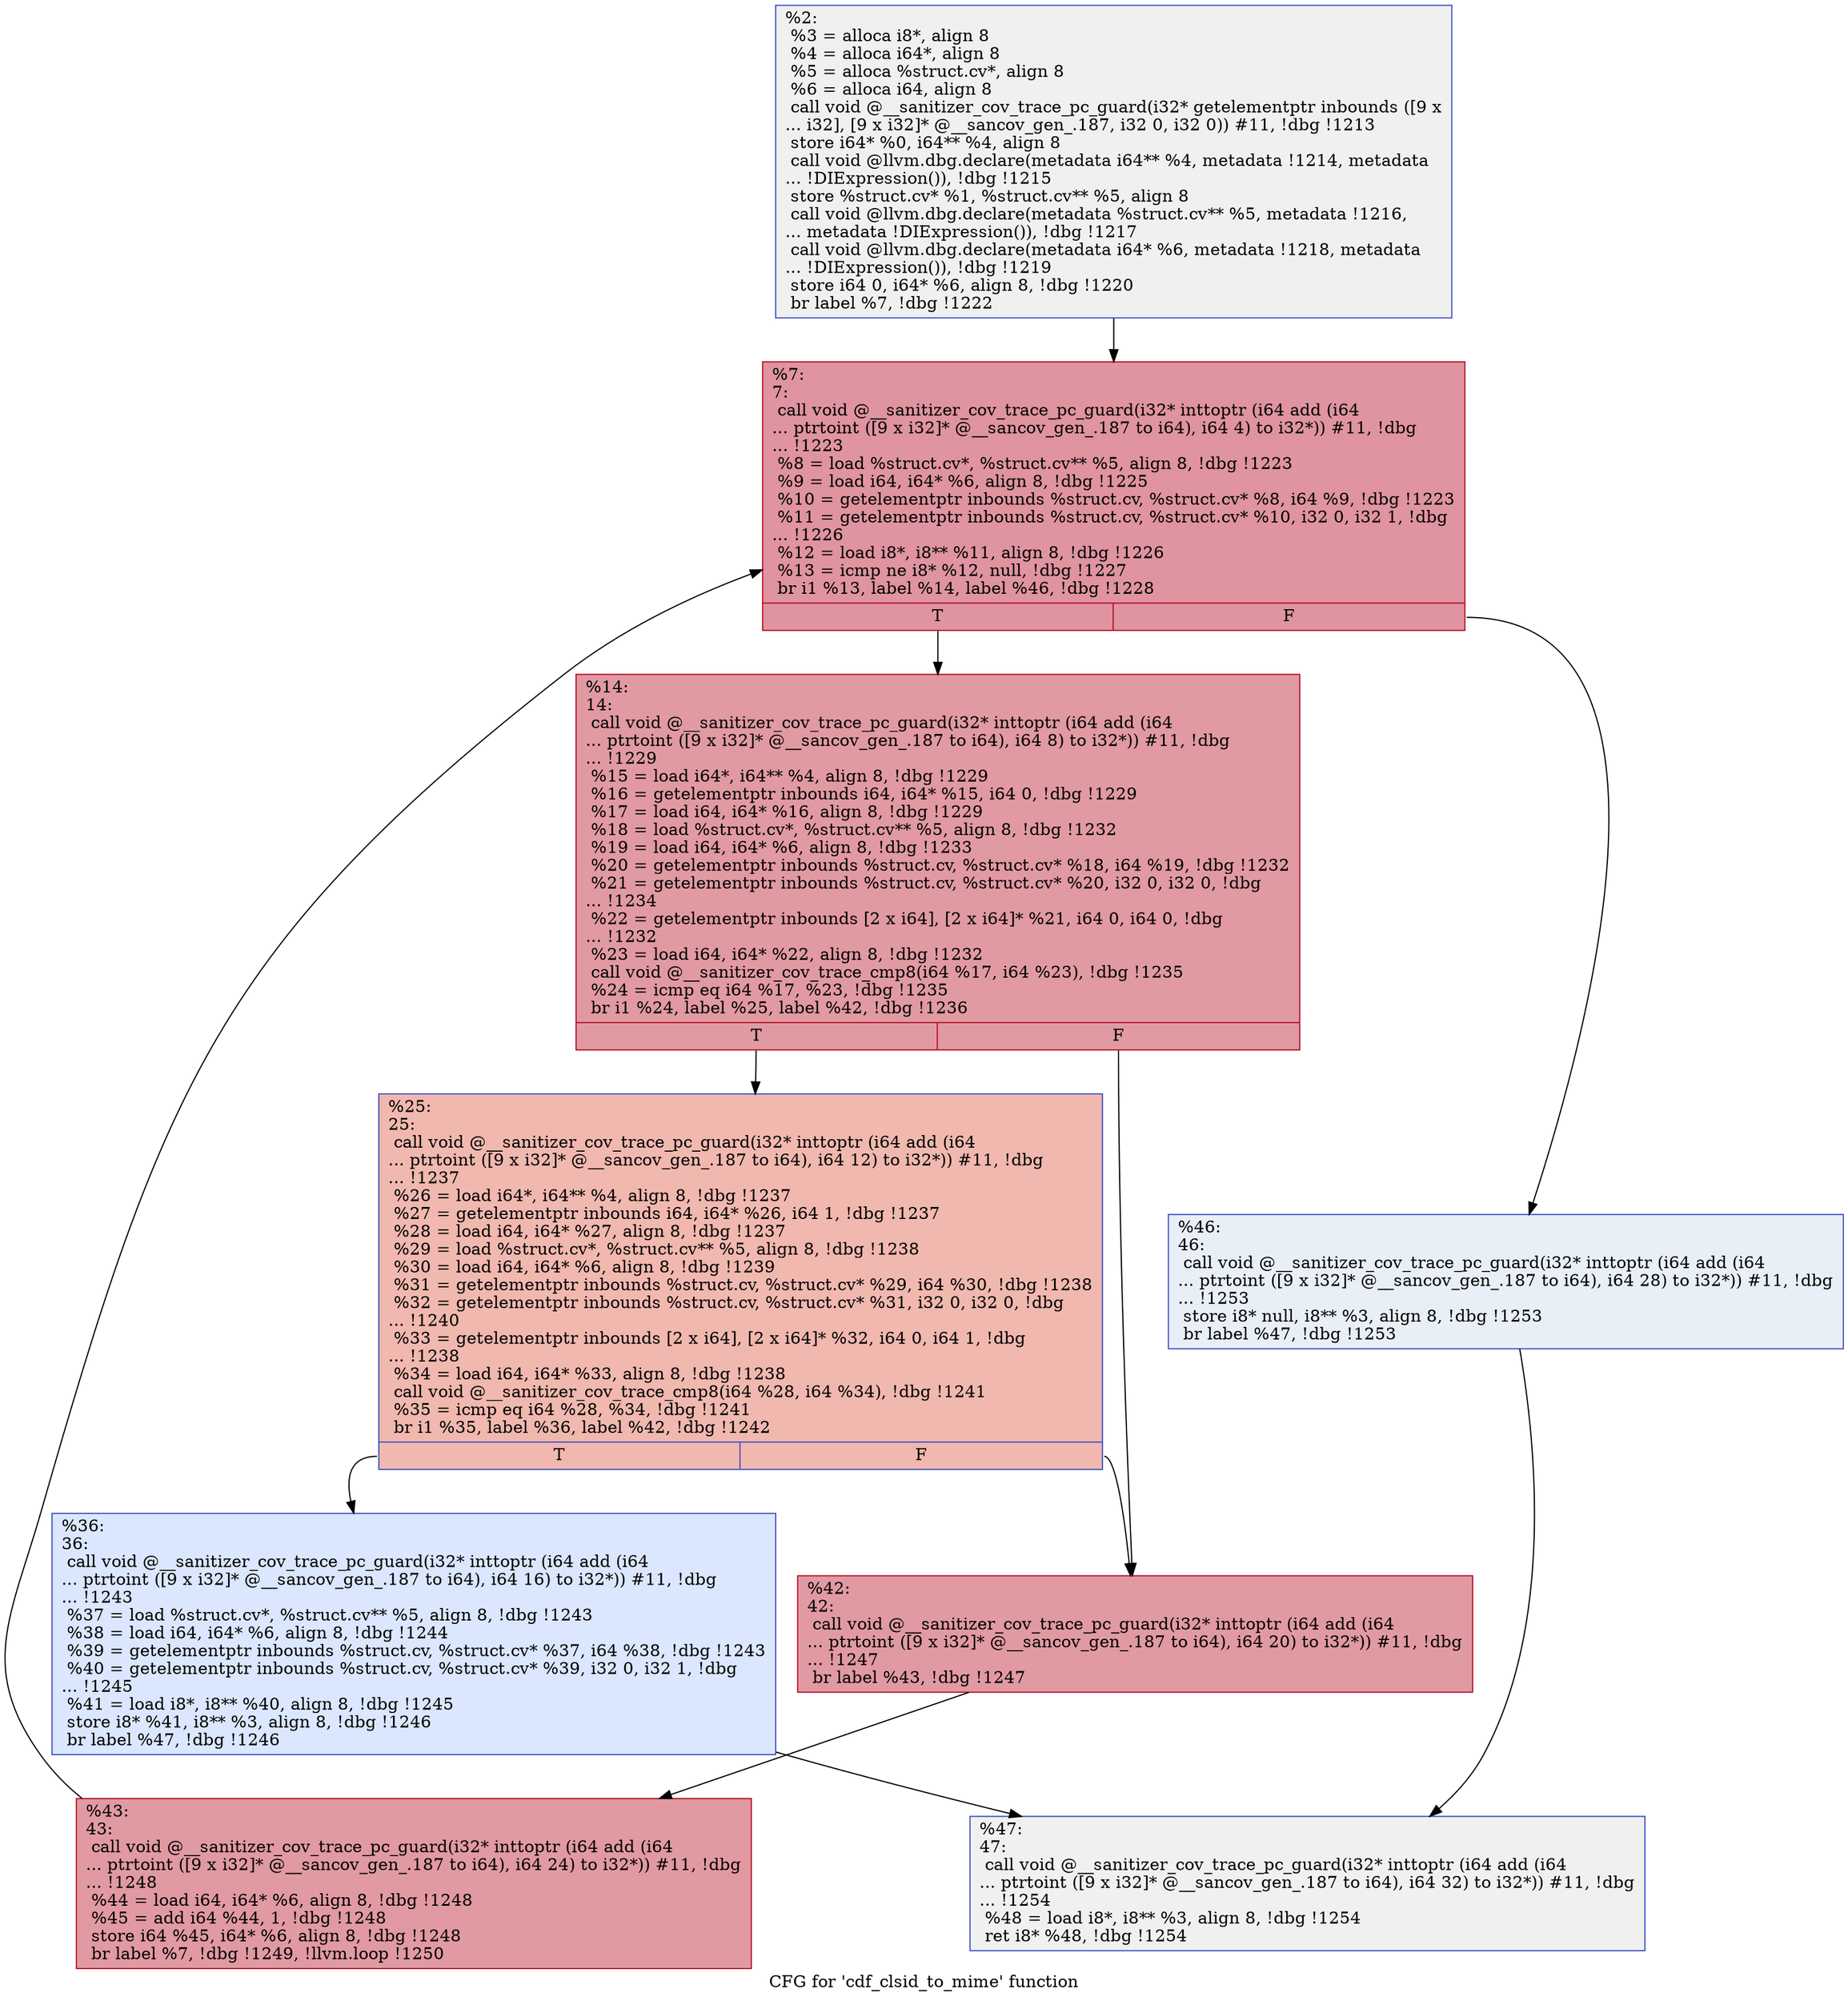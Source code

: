 digraph "CFG for 'cdf_clsid_to_mime' function" {
	label="CFG for 'cdf_clsid_to_mime' function";

	Node0x559c5cc066f0 [shape=record,color="#3d50c3ff", style=filled, fillcolor="#dedcdb70",label="{%2:\l  %3 = alloca i8*, align 8\l  %4 = alloca i64*, align 8\l  %5 = alloca %struct.cv*, align 8\l  %6 = alloca i64, align 8\l  call void @__sanitizer_cov_trace_pc_guard(i32* getelementptr inbounds ([9 x\l... i32], [9 x i32]* @__sancov_gen_.187, i32 0, i32 0)) #11, !dbg !1213\l  store i64* %0, i64** %4, align 8\l  call void @llvm.dbg.declare(metadata i64** %4, metadata !1214, metadata\l... !DIExpression()), !dbg !1215\l  store %struct.cv* %1, %struct.cv** %5, align 8\l  call void @llvm.dbg.declare(metadata %struct.cv** %5, metadata !1216,\l... metadata !DIExpression()), !dbg !1217\l  call void @llvm.dbg.declare(metadata i64* %6, metadata !1218, metadata\l... !DIExpression()), !dbg !1219\l  store i64 0, i64* %6, align 8, !dbg !1220\l  br label %7, !dbg !1222\l}"];
	Node0x559c5cc066f0 -> Node0x559c5cc06740;
	Node0x559c5cc06740 [shape=record,color="#b70d28ff", style=filled, fillcolor="#b70d2870",label="{%7:\l7:                                                \l  call void @__sanitizer_cov_trace_pc_guard(i32* inttoptr (i64 add (i64\l... ptrtoint ([9 x i32]* @__sancov_gen_.187 to i64), i64 4) to i32*)) #11, !dbg\l... !1223\l  %8 = load %struct.cv*, %struct.cv** %5, align 8, !dbg !1223\l  %9 = load i64, i64* %6, align 8, !dbg !1225\l  %10 = getelementptr inbounds %struct.cv, %struct.cv* %8, i64 %9, !dbg !1223\l  %11 = getelementptr inbounds %struct.cv, %struct.cv* %10, i32 0, i32 1, !dbg\l... !1226\l  %12 = load i8*, i8** %11, align 8, !dbg !1226\l  %13 = icmp ne i8* %12, null, !dbg !1227\l  br i1 %13, label %14, label %46, !dbg !1228\l|{<s0>T|<s1>F}}"];
	Node0x559c5cc06740:s0 -> Node0x559c5cc06790;
	Node0x559c5cc06740:s1 -> Node0x559c5cc06920;
	Node0x559c5cc06790 [shape=record,color="#b70d28ff", style=filled, fillcolor="#bb1b2c70",label="{%14:\l14:                                               \l  call void @__sanitizer_cov_trace_pc_guard(i32* inttoptr (i64 add (i64\l... ptrtoint ([9 x i32]* @__sancov_gen_.187 to i64), i64 8) to i32*)) #11, !dbg\l... !1229\l  %15 = load i64*, i64** %4, align 8, !dbg !1229\l  %16 = getelementptr inbounds i64, i64* %15, i64 0, !dbg !1229\l  %17 = load i64, i64* %16, align 8, !dbg !1229\l  %18 = load %struct.cv*, %struct.cv** %5, align 8, !dbg !1232\l  %19 = load i64, i64* %6, align 8, !dbg !1233\l  %20 = getelementptr inbounds %struct.cv, %struct.cv* %18, i64 %19, !dbg !1232\l  %21 = getelementptr inbounds %struct.cv, %struct.cv* %20, i32 0, i32 0, !dbg\l... !1234\l  %22 = getelementptr inbounds [2 x i64], [2 x i64]* %21, i64 0, i64 0, !dbg\l... !1232\l  %23 = load i64, i64* %22, align 8, !dbg !1232\l  call void @__sanitizer_cov_trace_cmp8(i64 %17, i64 %23), !dbg !1235\l  %24 = icmp eq i64 %17, %23, !dbg !1235\l  br i1 %24, label %25, label %42, !dbg !1236\l|{<s0>T|<s1>F}}"];
	Node0x559c5cc06790:s0 -> Node0x559c5cc067e0;
	Node0x559c5cc06790:s1 -> Node0x559c5cc06880;
	Node0x559c5cc067e0 [shape=record,color="#3d50c3ff", style=filled, fillcolor="#dc5d4a70",label="{%25:\l25:                                               \l  call void @__sanitizer_cov_trace_pc_guard(i32* inttoptr (i64 add (i64\l... ptrtoint ([9 x i32]* @__sancov_gen_.187 to i64), i64 12) to i32*)) #11, !dbg\l... !1237\l  %26 = load i64*, i64** %4, align 8, !dbg !1237\l  %27 = getelementptr inbounds i64, i64* %26, i64 1, !dbg !1237\l  %28 = load i64, i64* %27, align 8, !dbg !1237\l  %29 = load %struct.cv*, %struct.cv** %5, align 8, !dbg !1238\l  %30 = load i64, i64* %6, align 8, !dbg !1239\l  %31 = getelementptr inbounds %struct.cv, %struct.cv* %29, i64 %30, !dbg !1238\l  %32 = getelementptr inbounds %struct.cv, %struct.cv* %31, i32 0, i32 0, !dbg\l... !1240\l  %33 = getelementptr inbounds [2 x i64], [2 x i64]* %32, i64 0, i64 1, !dbg\l... !1238\l  %34 = load i64, i64* %33, align 8, !dbg !1238\l  call void @__sanitizer_cov_trace_cmp8(i64 %28, i64 %34), !dbg !1241\l  %35 = icmp eq i64 %28, %34, !dbg !1241\l  br i1 %35, label %36, label %42, !dbg !1242\l|{<s0>T|<s1>F}}"];
	Node0x559c5cc067e0:s0 -> Node0x559c5cc06830;
	Node0x559c5cc067e0:s1 -> Node0x559c5cc06880;
	Node0x559c5cc06830 [shape=record,color="#3d50c3ff", style=filled, fillcolor="#abc8fd70",label="{%36:\l36:                                               \l  call void @__sanitizer_cov_trace_pc_guard(i32* inttoptr (i64 add (i64\l... ptrtoint ([9 x i32]* @__sancov_gen_.187 to i64), i64 16) to i32*)) #11, !dbg\l... !1243\l  %37 = load %struct.cv*, %struct.cv** %5, align 8, !dbg !1243\l  %38 = load i64, i64* %6, align 8, !dbg !1244\l  %39 = getelementptr inbounds %struct.cv, %struct.cv* %37, i64 %38, !dbg !1243\l  %40 = getelementptr inbounds %struct.cv, %struct.cv* %39, i32 0, i32 1, !dbg\l... !1245\l  %41 = load i8*, i8** %40, align 8, !dbg !1245\l  store i8* %41, i8** %3, align 8, !dbg !1246\l  br label %47, !dbg !1246\l}"];
	Node0x559c5cc06830 -> Node0x559c5cc06970;
	Node0x559c5cc06880 [shape=record,color="#b70d28ff", style=filled, fillcolor="#bb1b2c70",label="{%42:\l42:                                               \l  call void @__sanitizer_cov_trace_pc_guard(i32* inttoptr (i64 add (i64\l... ptrtoint ([9 x i32]* @__sancov_gen_.187 to i64), i64 20) to i32*)) #11, !dbg\l... !1247\l  br label %43, !dbg !1247\l}"];
	Node0x559c5cc06880 -> Node0x559c5cc068d0;
	Node0x559c5cc068d0 [shape=record,color="#b70d28ff", style=filled, fillcolor="#bb1b2c70",label="{%43:\l43:                                               \l  call void @__sanitizer_cov_trace_pc_guard(i32* inttoptr (i64 add (i64\l... ptrtoint ([9 x i32]* @__sancov_gen_.187 to i64), i64 24) to i32*)) #11, !dbg\l... !1248\l  %44 = load i64, i64* %6, align 8, !dbg !1248\l  %45 = add i64 %44, 1, !dbg !1248\l  store i64 %45, i64* %6, align 8, !dbg !1248\l  br label %7, !dbg !1249, !llvm.loop !1250\l}"];
	Node0x559c5cc068d0 -> Node0x559c5cc06740;
	Node0x559c5cc06920 [shape=record,color="#3d50c3ff", style=filled, fillcolor="#cedaeb70",label="{%46:\l46:                                               \l  call void @__sanitizer_cov_trace_pc_guard(i32* inttoptr (i64 add (i64\l... ptrtoint ([9 x i32]* @__sancov_gen_.187 to i64), i64 28) to i32*)) #11, !dbg\l... !1253\l  store i8* null, i8** %3, align 8, !dbg !1253\l  br label %47, !dbg !1253\l}"];
	Node0x559c5cc06920 -> Node0x559c5cc06970;
	Node0x559c5cc06970 [shape=record,color="#3d50c3ff", style=filled, fillcolor="#dedcdb70",label="{%47:\l47:                                               \l  call void @__sanitizer_cov_trace_pc_guard(i32* inttoptr (i64 add (i64\l... ptrtoint ([9 x i32]* @__sancov_gen_.187 to i64), i64 32) to i32*)) #11, !dbg\l... !1254\l  %48 = load i8*, i8** %3, align 8, !dbg !1254\l  ret i8* %48, !dbg !1254\l}"];
}
